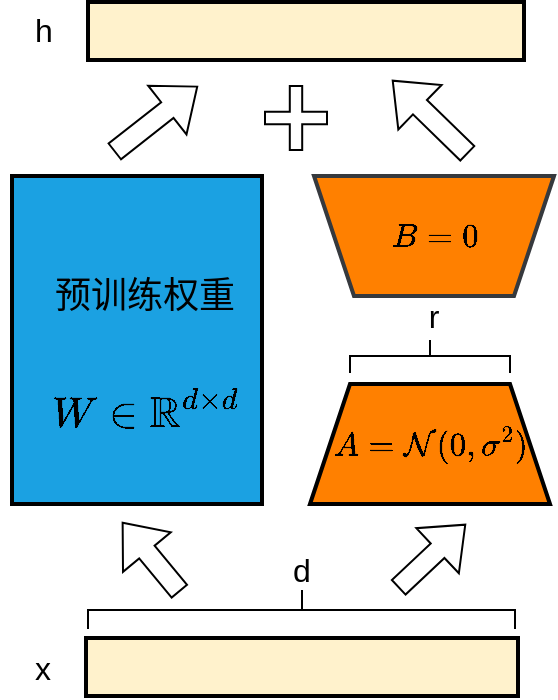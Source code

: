 <mxfile version="27.2.0">
  <diagram name="Page-1" id="5KaacPREWQx3gVUIeVoh">
    <mxGraphModel dx="1234" dy="790" grid="0" gridSize="10" guides="1" tooltips="1" connect="1" arrows="1" fold="1" page="1" pageScale="1" pageWidth="850" pageHeight="1100" math="1" shadow="0">
      <root>
        <mxCell id="0" />
        <mxCell id="1" parent="0" />
        <mxCell id="a46ChgIavTmSFneUHiaQ-8" value="" style="shape=trapezoid;perimeter=trapezoidPerimeter;whiteSpace=wrap;html=1;fixedSize=1;strokeWidth=2;fillColor=#FF8000;strokeColor=#36393d;rotation=-180;" vertex="1" parent="1">
          <mxGeometry x="416" y="310" width="120" height="60" as="geometry" />
        </mxCell>
        <mxCell id="a46ChgIavTmSFneUHiaQ-1" value="" style="rounded=0;whiteSpace=wrap;html=1;strokeWidth=2;fillColor=#fff2cc;strokeColor=#000000;" vertex="1" parent="1">
          <mxGeometry x="303" y="223" width="218" height="29" as="geometry" />
        </mxCell>
        <mxCell id="a46ChgIavTmSFneUHiaQ-2" value="" style="rounded=0;whiteSpace=wrap;html=1;strokeWidth=2;fillColor=#fff2cc;strokeColor=#000000;" vertex="1" parent="1">
          <mxGeometry x="302" y="541" width="216" height="29" as="geometry" />
        </mxCell>
        <mxCell id="a46ChgIavTmSFneUHiaQ-3" value="" style="rounded=0;whiteSpace=wrap;html=1;fillColor=#1ba1e2;fontColor=#ffffff;strokeColor=#000000;strokeWidth=2;" vertex="1" parent="1">
          <mxGeometry x="265" y="310" width="125" height="164" as="geometry" />
        </mxCell>
        <mxCell id="a46ChgIavTmSFneUHiaQ-4" value="&lt;font style=&quot;font-size: 18px;&quot;&gt;预训练权重&lt;/font&gt;" style="text;html=1;align=center;verticalAlign=middle;whiteSpace=wrap;rounded=0;" vertex="1" parent="1">
          <mxGeometry x="280" y="355" width="103" height="30" as="geometry" />
        </mxCell>
        <mxCell id="a46ChgIavTmSFneUHiaQ-5" value="&lt;font style=&quot;font-size: 18px;&quot;&gt;$$W \in \mathbb{R}^{d \times d}$$&lt;/font&gt;" style="text;html=1;align=center;verticalAlign=middle;whiteSpace=wrap;rounded=0;" vertex="1" parent="1">
          <mxGeometry x="286" y="408" width="91" height="39" as="geometry" />
        </mxCell>
        <mxCell id="a46ChgIavTmSFneUHiaQ-6" value="&lt;font style=&quot;font-size: 14px;&quot;&gt;$$B = 0$$&lt;/font&gt;" style="text;html=1;align=center;verticalAlign=middle;whiteSpace=wrap;rounded=0;" vertex="1" parent="1">
          <mxGeometry x="446.5" y="325" width="60" height="30" as="geometry" />
        </mxCell>
        <mxCell id="a46ChgIavTmSFneUHiaQ-7" value="" style="shape=trapezoid;perimeter=trapezoidPerimeter;whiteSpace=wrap;html=1;fixedSize=1;strokeWidth=2;fillColor=#FF8000;" vertex="1" parent="1">
          <mxGeometry x="414" y="414" width="120" height="60" as="geometry" />
        </mxCell>
        <mxCell id="a46ChgIavTmSFneUHiaQ-9" value="&lt;font style=&quot;font-size: 14px;&quot;&gt;$$A = \mathcal{N}(0, \sigma^2)$$&lt;/font&gt;" style="text;html=1;align=center;verticalAlign=middle;whiteSpace=wrap;rounded=0;" vertex="1" parent="1">
          <mxGeometry x="431" y="420.5" width="86" height="47" as="geometry" />
        </mxCell>
        <mxCell id="a46ChgIavTmSFneUHiaQ-10" style="edgeStyle=orthogonalEdgeStyle;rounded=0;orthogonalLoop=1;jettySize=auto;html=1;exitX=0.5;exitY=1;exitDx=0;exitDy=0;" edge="1" parent="1" source="a46ChgIavTmSFneUHiaQ-4" target="a46ChgIavTmSFneUHiaQ-4">
          <mxGeometry relative="1" as="geometry" />
        </mxCell>
        <mxCell id="a46ChgIavTmSFneUHiaQ-11" value="&lt;font style=&quot;font-size: 16px;&quot;&gt;h&lt;/font&gt;" style="text;html=1;align=center;verticalAlign=middle;whiteSpace=wrap;rounded=0;" vertex="1" parent="1">
          <mxGeometry x="259" y="222" width="44" height="30" as="geometry" />
        </mxCell>
        <mxCell id="a46ChgIavTmSFneUHiaQ-12" value="&lt;span style=&quot;font-size: 16px;&quot;&gt;x&lt;/span&gt;" style="text;html=1;align=center;verticalAlign=middle;whiteSpace=wrap;rounded=0;" vertex="1" parent="1">
          <mxGeometry x="259" y="541" width="43" height="30" as="geometry" />
        </mxCell>
        <mxCell id="a46ChgIavTmSFneUHiaQ-13" value="" style="shape=flexArrow;endArrow=classic;html=1;rounded=0;" edge="1" parent="1">
          <mxGeometry width="50" height="50" relative="1" as="geometry">
            <mxPoint x="316" y="298" as="sourcePoint" />
            <mxPoint x="358" y="265" as="targetPoint" />
          </mxGeometry>
        </mxCell>
        <mxCell id="a46ChgIavTmSFneUHiaQ-14" value="" style="shape=flexArrow;endArrow=classic;html=1;rounded=0;" edge="1" parent="1">
          <mxGeometry width="50" height="50" relative="1" as="geometry">
            <mxPoint x="493" y="299" as="sourcePoint" />
            <mxPoint x="455" y="262" as="targetPoint" />
          </mxGeometry>
        </mxCell>
        <mxCell id="a46ChgIavTmSFneUHiaQ-15" value="" style="shape=cross;whiteSpace=wrap;html=1;" vertex="1" parent="1">
          <mxGeometry x="391.5" y="265" width="31" height="32" as="geometry" />
        </mxCell>
        <mxCell id="a46ChgIavTmSFneUHiaQ-16" value="" style="shape=flexArrow;endArrow=classic;html=1;rounded=0;" edge="1" parent="1">
          <mxGeometry width="50" height="50" relative="1" as="geometry">
            <mxPoint x="349" y="518" as="sourcePoint" />
            <mxPoint x="320" y="483" as="targetPoint" />
          </mxGeometry>
        </mxCell>
        <mxCell id="a46ChgIavTmSFneUHiaQ-18" value="" style="shape=flexArrow;endArrow=classic;html=1;rounded=0;" edge="1" parent="1">
          <mxGeometry width="50" height="50" relative="1" as="geometry">
            <mxPoint x="458" y="516" as="sourcePoint" />
            <mxPoint x="492" y="484" as="targetPoint" />
          </mxGeometry>
        </mxCell>
        <mxCell id="a46ChgIavTmSFneUHiaQ-20" value="" style="shape=partialRectangle;whiteSpace=wrap;html=1;bottom=1;right=1;left=1;top=0;fillColor=none;routingCenterX=-0.5;rotation=-180;" vertex="1" parent="1">
          <mxGeometry x="303" y="527" width="213.5" height="9" as="geometry" />
        </mxCell>
        <mxCell id="a46ChgIavTmSFneUHiaQ-21" value="" style="line;strokeWidth=1;direction=south;html=1;" vertex="1" parent="1">
          <mxGeometry x="405" y="517" width="10" height="10" as="geometry" />
        </mxCell>
        <mxCell id="a46ChgIavTmSFneUHiaQ-23" value="&lt;span style=&quot;font-size: 16px;&quot;&gt;d&lt;/span&gt;" style="text;html=1;align=center;verticalAlign=middle;whiteSpace=wrap;rounded=0;" vertex="1" parent="1">
          <mxGeometry x="380" y="492" width="60" height="30" as="geometry" />
        </mxCell>
        <mxCell id="a46ChgIavTmSFneUHiaQ-24" value="" style="shape=partialRectangle;whiteSpace=wrap;html=1;bottom=1;right=1;left=1;top=0;fillColor=none;routingCenterX=-0.5;rotation=-180;" vertex="1" parent="1">
          <mxGeometry x="434" y="400" width="80" height="8" as="geometry" />
        </mxCell>
        <mxCell id="a46ChgIavTmSFneUHiaQ-25" value="" style="line;strokeWidth=1;direction=south;html=1;" vertex="1" parent="1">
          <mxGeometry x="469" y="392" width="10" height="8" as="geometry" />
        </mxCell>
        <mxCell id="a46ChgIavTmSFneUHiaQ-26" value="&lt;span style=&quot;font-size: 16px;&quot;&gt;r&lt;/span&gt;" style="text;html=1;align=center;verticalAlign=middle;whiteSpace=wrap;rounded=0;" vertex="1" parent="1">
          <mxGeometry x="446" y="365" width="60" height="30" as="geometry" />
        </mxCell>
      </root>
    </mxGraphModel>
  </diagram>
</mxfile>
